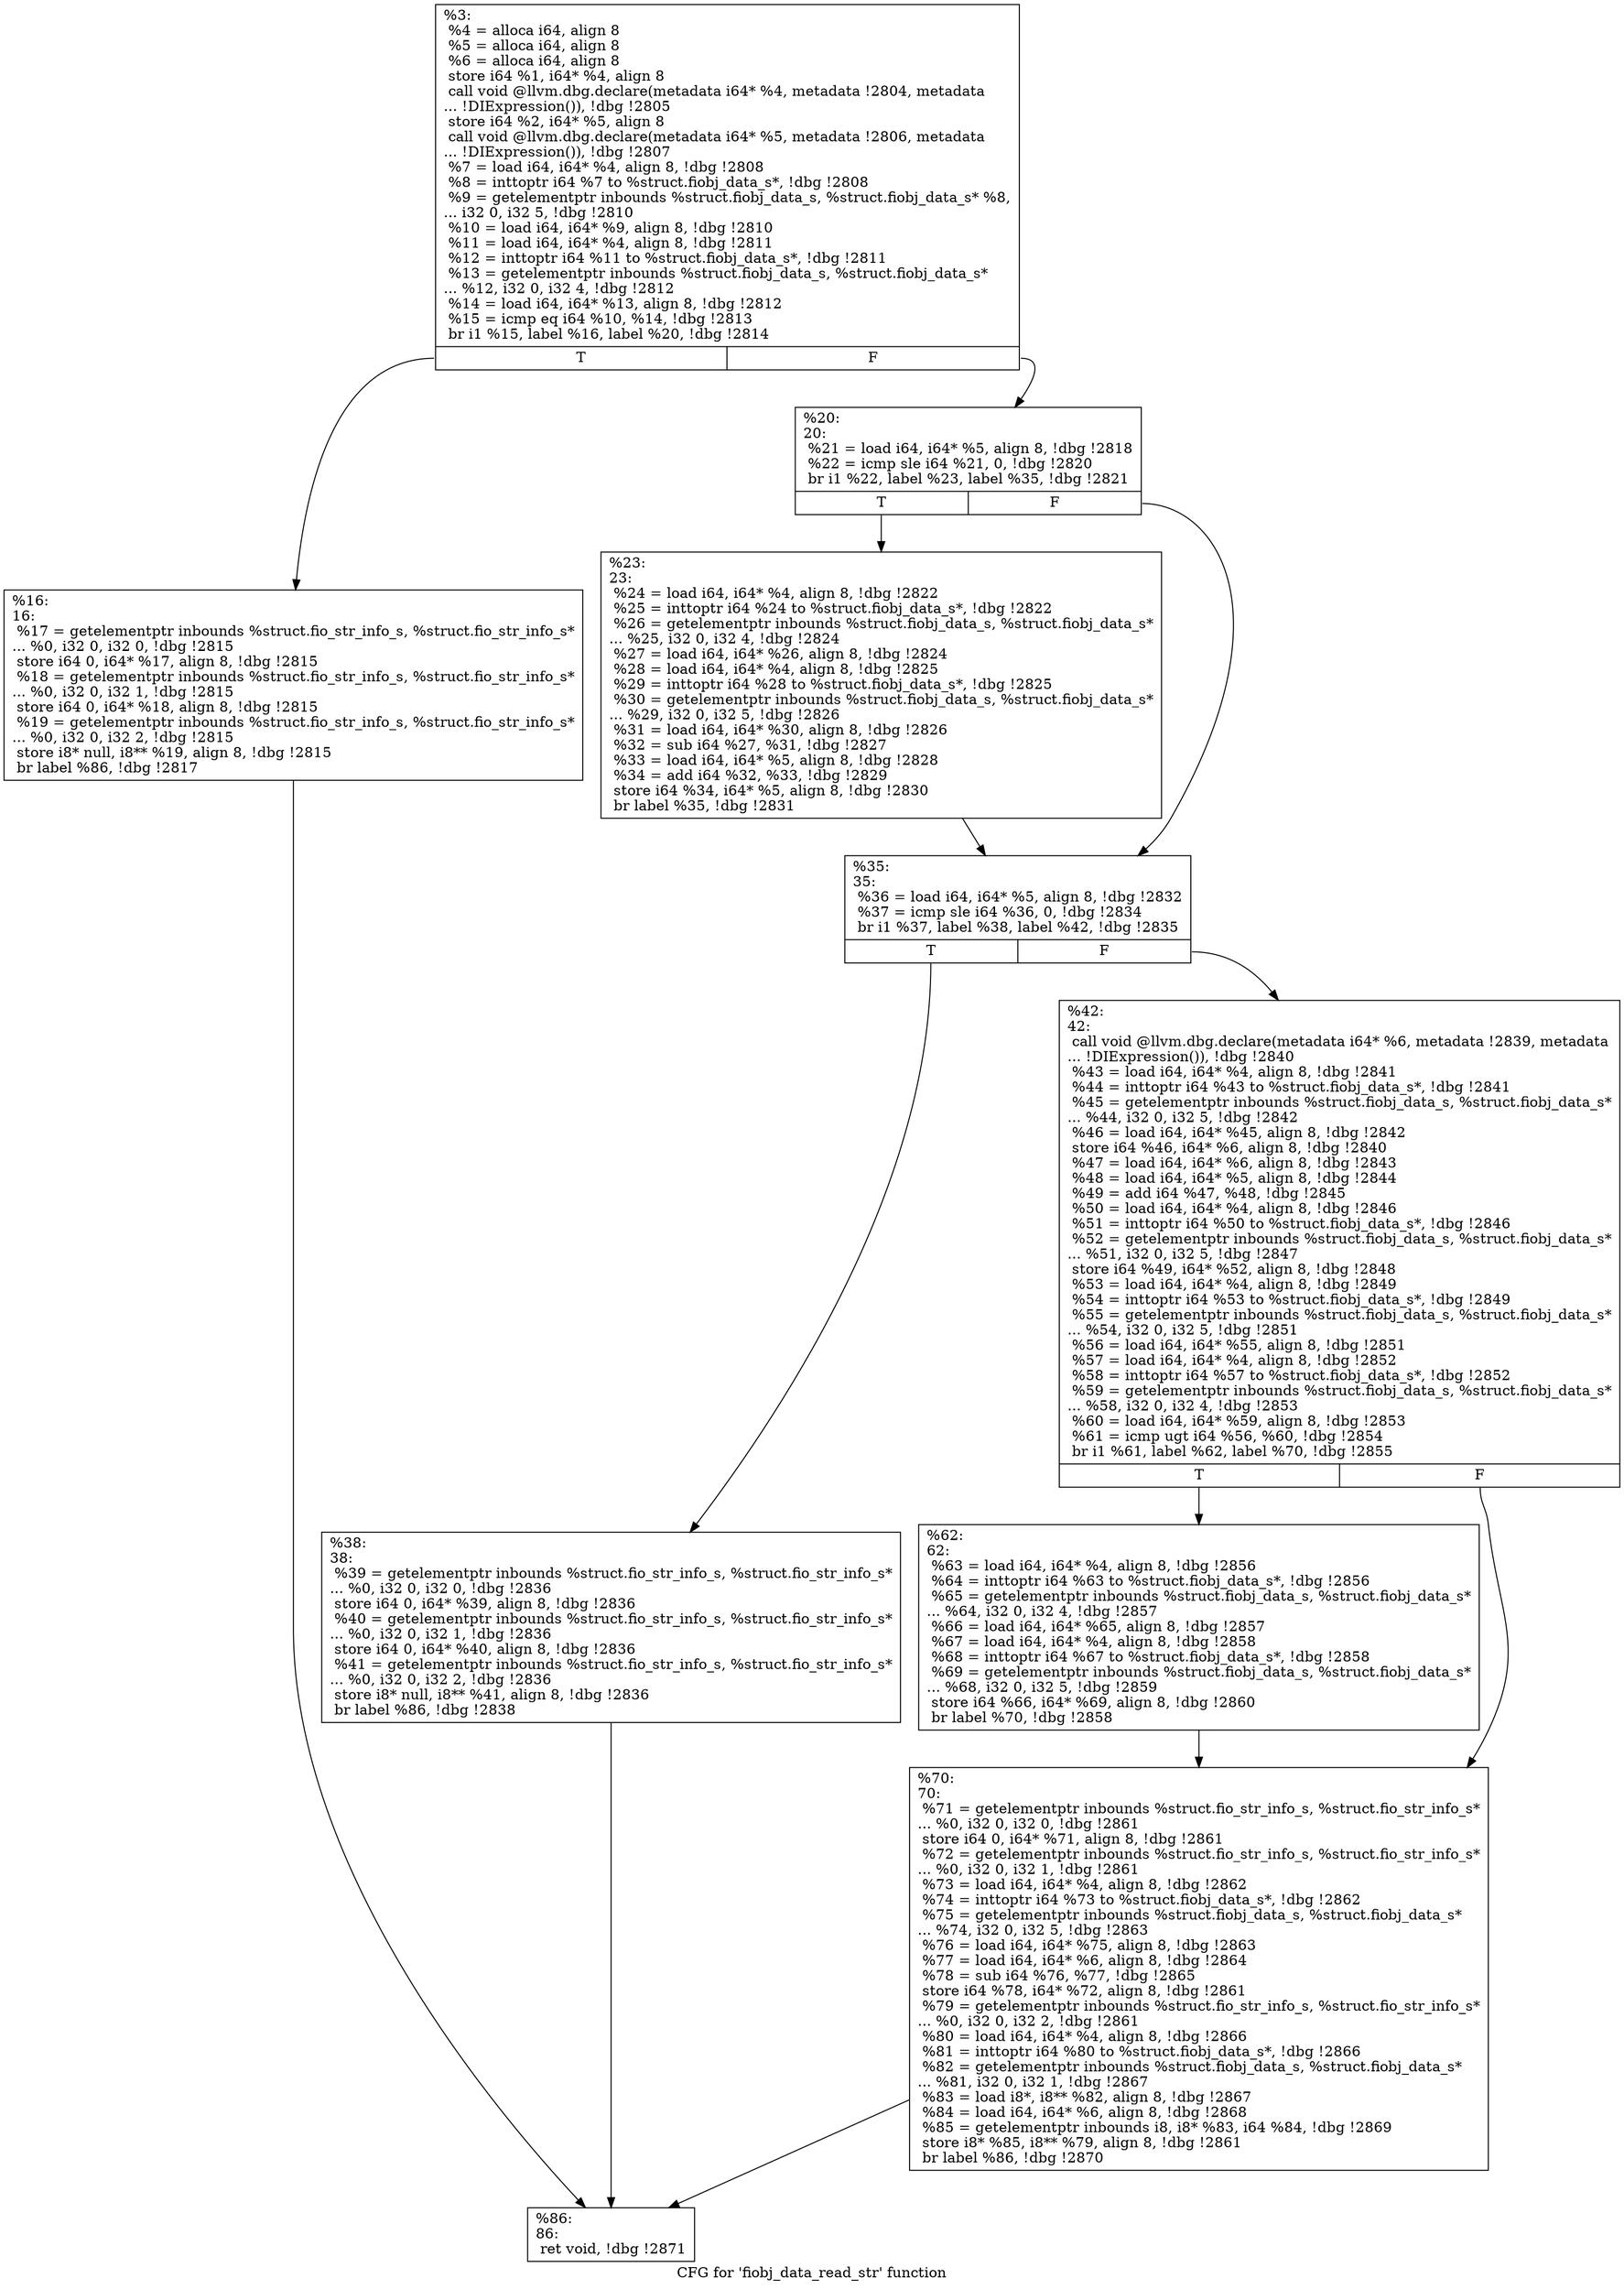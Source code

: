 digraph "CFG for 'fiobj_data_read_str' function" {
	label="CFG for 'fiobj_data_read_str' function";

	Node0x556851db5950 [shape=record,label="{%3:\l  %4 = alloca i64, align 8\l  %5 = alloca i64, align 8\l  %6 = alloca i64, align 8\l  store i64 %1, i64* %4, align 8\l  call void @llvm.dbg.declare(metadata i64* %4, metadata !2804, metadata\l... !DIExpression()), !dbg !2805\l  store i64 %2, i64* %5, align 8\l  call void @llvm.dbg.declare(metadata i64* %5, metadata !2806, metadata\l... !DIExpression()), !dbg !2807\l  %7 = load i64, i64* %4, align 8, !dbg !2808\l  %8 = inttoptr i64 %7 to %struct.fiobj_data_s*, !dbg !2808\l  %9 = getelementptr inbounds %struct.fiobj_data_s, %struct.fiobj_data_s* %8,\l... i32 0, i32 5, !dbg !2810\l  %10 = load i64, i64* %9, align 8, !dbg !2810\l  %11 = load i64, i64* %4, align 8, !dbg !2811\l  %12 = inttoptr i64 %11 to %struct.fiobj_data_s*, !dbg !2811\l  %13 = getelementptr inbounds %struct.fiobj_data_s, %struct.fiobj_data_s*\l... %12, i32 0, i32 4, !dbg !2812\l  %14 = load i64, i64* %13, align 8, !dbg !2812\l  %15 = icmp eq i64 %10, %14, !dbg !2813\l  br i1 %15, label %16, label %20, !dbg !2814\l|{<s0>T|<s1>F}}"];
	Node0x556851db5950:s0 -> Node0x556851dbb0f0;
	Node0x556851db5950:s1 -> Node0x556851dbb220;
	Node0x556851dbb0f0 [shape=record,label="{%16:\l16:                                               \l  %17 = getelementptr inbounds %struct.fio_str_info_s, %struct.fio_str_info_s*\l... %0, i32 0, i32 0, !dbg !2815\l  store i64 0, i64* %17, align 8, !dbg !2815\l  %18 = getelementptr inbounds %struct.fio_str_info_s, %struct.fio_str_info_s*\l... %0, i32 0, i32 1, !dbg !2815\l  store i64 0, i64* %18, align 8, !dbg !2815\l  %19 = getelementptr inbounds %struct.fio_str_info_s, %struct.fio_str_info_s*\l... %0, i32 0, i32 2, !dbg !2815\l  store i8* null, i8** %19, align 8, !dbg !2815\l  br label %86, !dbg !2817\l}"];
	Node0x556851dbb0f0 -> Node0x556851dbb450;
	Node0x556851dbb220 [shape=record,label="{%20:\l20:                                               \l  %21 = load i64, i64* %5, align 8, !dbg !2818\l  %22 = icmp sle i64 %21, 0, !dbg !2820\l  br i1 %22, label %23, label %35, !dbg !2821\l|{<s0>T|<s1>F}}"];
	Node0x556851dbb220:s0 -> Node0x556851dbb270;
	Node0x556851dbb220:s1 -> Node0x556851dbb2c0;
	Node0x556851dbb270 [shape=record,label="{%23:\l23:                                               \l  %24 = load i64, i64* %4, align 8, !dbg !2822\l  %25 = inttoptr i64 %24 to %struct.fiobj_data_s*, !dbg !2822\l  %26 = getelementptr inbounds %struct.fiobj_data_s, %struct.fiobj_data_s*\l... %25, i32 0, i32 4, !dbg !2824\l  %27 = load i64, i64* %26, align 8, !dbg !2824\l  %28 = load i64, i64* %4, align 8, !dbg !2825\l  %29 = inttoptr i64 %28 to %struct.fiobj_data_s*, !dbg !2825\l  %30 = getelementptr inbounds %struct.fiobj_data_s, %struct.fiobj_data_s*\l... %29, i32 0, i32 5, !dbg !2826\l  %31 = load i64, i64* %30, align 8, !dbg !2826\l  %32 = sub i64 %27, %31, !dbg !2827\l  %33 = load i64, i64* %5, align 8, !dbg !2828\l  %34 = add i64 %32, %33, !dbg !2829\l  store i64 %34, i64* %5, align 8, !dbg !2830\l  br label %35, !dbg !2831\l}"];
	Node0x556851dbb270 -> Node0x556851dbb2c0;
	Node0x556851dbb2c0 [shape=record,label="{%35:\l35:                                               \l  %36 = load i64, i64* %5, align 8, !dbg !2832\l  %37 = icmp sle i64 %36, 0, !dbg !2834\l  br i1 %37, label %38, label %42, !dbg !2835\l|{<s0>T|<s1>F}}"];
	Node0x556851dbb2c0:s0 -> Node0x556851dbb310;
	Node0x556851dbb2c0:s1 -> Node0x556851dbb360;
	Node0x556851dbb310 [shape=record,label="{%38:\l38:                                               \l  %39 = getelementptr inbounds %struct.fio_str_info_s, %struct.fio_str_info_s*\l... %0, i32 0, i32 0, !dbg !2836\l  store i64 0, i64* %39, align 8, !dbg !2836\l  %40 = getelementptr inbounds %struct.fio_str_info_s, %struct.fio_str_info_s*\l... %0, i32 0, i32 1, !dbg !2836\l  store i64 0, i64* %40, align 8, !dbg !2836\l  %41 = getelementptr inbounds %struct.fio_str_info_s, %struct.fio_str_info_s*\l... %0, i32 0, i32 2, !dbg !2836\l  store i8* null, i8** %41, align 8, !dbg !2836\l  br label %86, !dbg !2838\l}"];
	Node0x556851dbb310 -> Node0x556851dbb450;
	Node0x556851dbb360 [shape=record,label="{%42:\l42:                                               \l  call void @llvm.dbg.declare(metadata i64* %6, metadata !2839, metadata\l... !DIExpression()), !dbg !2840\l  %43 = load i64, i64* %4, align 8, !dbg !2841\l  %44 = inttoptr i64 %43 to %struct.fiobj_data_s*, !dbg !2841\l  %45 = getelementptr inbounds %struct.fiobj_data_s, %struct.fiobj_data_s*\l... %44, i32 0, i32 5, !dbg !2842\l  %46 = load i64, i64* %45, align 8, !dbg !2842\l  store i64 %46, i64* %6, align 8, !dbg !2840\l  %47 = load i64, i64* %6, align 8, !dbg !2843\l  %48 = load i64, i64* %5, align 8, !dbg !2844\l  %49 = add i64 %47, %48, !dbg !2845\l  %50 = load i64, i64* %4, align 8, !dbg !2846\l  %51 = inttoptr i64 %50 to %struct.fiobj_data_s*, !dbg !2846\l  %52 = getelementptr inbounds %struct.fiobj_data_s, %struct.fiobj_data_s*\l... %51, i32 0, i32 5, !dbg !2847\l  store i64 %49, i64* %52, align 8, !dbg !2848\l  %53 = load i64, i64* %4, align 8, !dbg !2849\l  %54 = inttoptr i64 %53 to %struct.fiobj_data_s*, !dbg !2849\l  %55 = getelementptr inbounds %struct.fiobj_data_s, %struct.fiobj_data_s*\l... %54, i32 0, i32 5, !dbg !2851\l  %56 = load i64, i64* %55, align 8, !dbg !2851\l  %57 = load i64, i64* %4, align 8, !dbg !2852\l  %58 = inttoptr i64 %57 to %struct.fiobj_data_s*, !dbg !2852\l  %59 = getelementptr inbounds %struct.fiobj_data_s, %struct.fiobj_data_s*\l... %58, i32 0, i32 4, !dbg !2853\l  %60 = load i64, i64* %59, align 8, !dbg !2853\l  %61 = icmp ugt i64 %56, %60, !dbg !2854\l  br i1 %61, label %62, label %70, !dbg !2855\l|{<s0>T|<s1>F}}"];
	Node0x556851dbb360:s0 -> Node0x556851dbb3b0;
	Node0x556851dbb360:s1 -> Node0x556851dbb400;
	Node0x556851dbb3b0 [shape=record,label="{%62:\l62:                                               \l  %63 = load i64, i64* %4, align 8, !dbg !2856\l  %64 = inttoptr i64 %63 to %struct.fiobj_data_s*, !dbg !2856\l  %65 = getelementptr inbounds %struct.fiobj_data_s, %struct.fiobj_data_s*\l... %64, i32 0, i32 4, !dbg !2857\l  %66 = load i64, i64* %65, align 8, !dbg !2857\l  %67 = load i64, i64* %4, align 8, !dbg !2858\l  %68 = inttoptr i64 %67 to %struct.fiobj_data_s*, !dbg !2858\l  %69 = getelementptr inbounds %struct.fiobj_data_s, %struct.fiobj_data_s*\l... %68, i32 0, i32 5, !dbg !2859\l  store i64 %66, i64* %69, align 8, !dbg !2860\l  br label %70, !dbg !2858\l}"];
	Node0x556851dbb3b0 -> Node0x556851dbb400;
	Node0x556851dbb400 [shape=record,label="{%70:\l70:                                               \l  %71 = getelementptr inbounds %struct.fio_str_info_s, %struct.fio_str_info_s*\l... %0, i32 0, i32 0, !dbg !2861\l  store i64 0, i64* %71, align 8, !dbg !2861\l  %72 = getelementptr inbounds %struct.fio_str_info_s, %struct.fio_str_info_s*\l... %0, i32 0, i32 1, !dbg !2861\l  %73 = load i64, i64* %4, align 8, !dbg !2862\l  %74 = inttoptr i64 %73 to %struct.fiobj_data_s*, !dbg !2862\l  %75 = getelementptr inbounds %struct.fiobj_data_s, %struct.fiobj_data_s*\l... %74, i32 0, i32 5, !dbg !2863\l  %76 = load i64, i64* %75, align 8, !dbg !2863\l  %77 = load i64, i64* %6, align 8, !dbg !2864\l  %78 = sub i64 %76, %77, !dbg !2865\l  store i64 %78, i64* %72, align 8, !dbg !2861\l  %79 = getelementptr inbounds %struct.fio_str_info_s, %struct.fio_str_info_s*\l... %0, i32 0, i32 2, !dbg !2861\l  %80 = load i64, i64* %4, align 8, !dbg !2866\l  %81 = inttoptr i64 %80 to %struct.fiobj_data_s*, !dbg !2866\l  %82 = getelementptr inbounds %struct.fiobj_data_s, %struct.fiobj_data_s*\l... %81, i32 0, i32 1, !dbg !2867\l  %83 = load i8*, i8** %82, align 8, !dbg !2867\l  %84 = load i64, i64* %6, align 8, !dbg !2868\l  %85 = getelementptr inbounds i8, i8* %83, i64 %84, !dbg !2869\l  store i8* %85, i8** %79, align 8, !dbg !2861\l  br label %86, !dbg !2870\l}"];
	Node0x556851dbb400 -> Node0x556851dbb450;
	Node0x556851dbb450 [shape=record,label="{%86:\l86:                                               \l  ret void, !dbg !2871\l}"];
}
